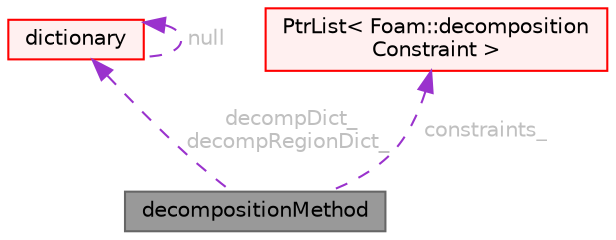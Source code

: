 digraph "decompositionMethod"
{
 // LATEX_PDF_SIZE
  bgcolor="transparent";
  edge [fontname=Helvetica,fontsize=10,labelfontname=Helvetica,labelfontsize=10];
  node [fontname=Helvetica,fontsize=10,shape=box,height=0.2,width=0.4];
  Node1 [id="Node000001",label="decompositionMethod",height=0.2,width=0.4,color="gray40", fillcolor="grey60", style="filled", fontcolor="black",tooltip="Abstract base class for domain decomposition."];
  Node2 -> Node1 [id="edge1_Node000001_Node000002",dir="back",color="darkorchid3",style="dashed",tooltip=" ",label=" decompDict_\ndecompRegionDict_",fontcolor="grey" ];
  Node2 [id="Node000002",label="dictionary",height=0.2,width=0.4,color="red", fillcolor="#FFF0F0", style="filled",URL="$classFoam_1_1dictionary.html",tooltip="A list of keyword definitions, which are a keyword followed by a number of values (eg,..."];
  Node2 -> Node2 [id="edge2_Node000002_Node000002",dir="back",color="darkorchid3",style="dashed",tooltip=" ",label=" null",fontcolor="grey" ];
  Node8 -> Node1 [id="edge3_Node000001_Node000008",dir="back",color="darkorchid3",style="dashed",tooltip=" ",label=" constraints_",fontcolor="grey" ];
  Node8 [id="Node000008",label="PtrList\< Foam::decomposition\lConstraint \>",height=0.2,width=0.4,color="red", fillcolor="#FFF0F0", style="filled",URL="$classFoam_1_1PtrList.html",tooltip=" "];
}
